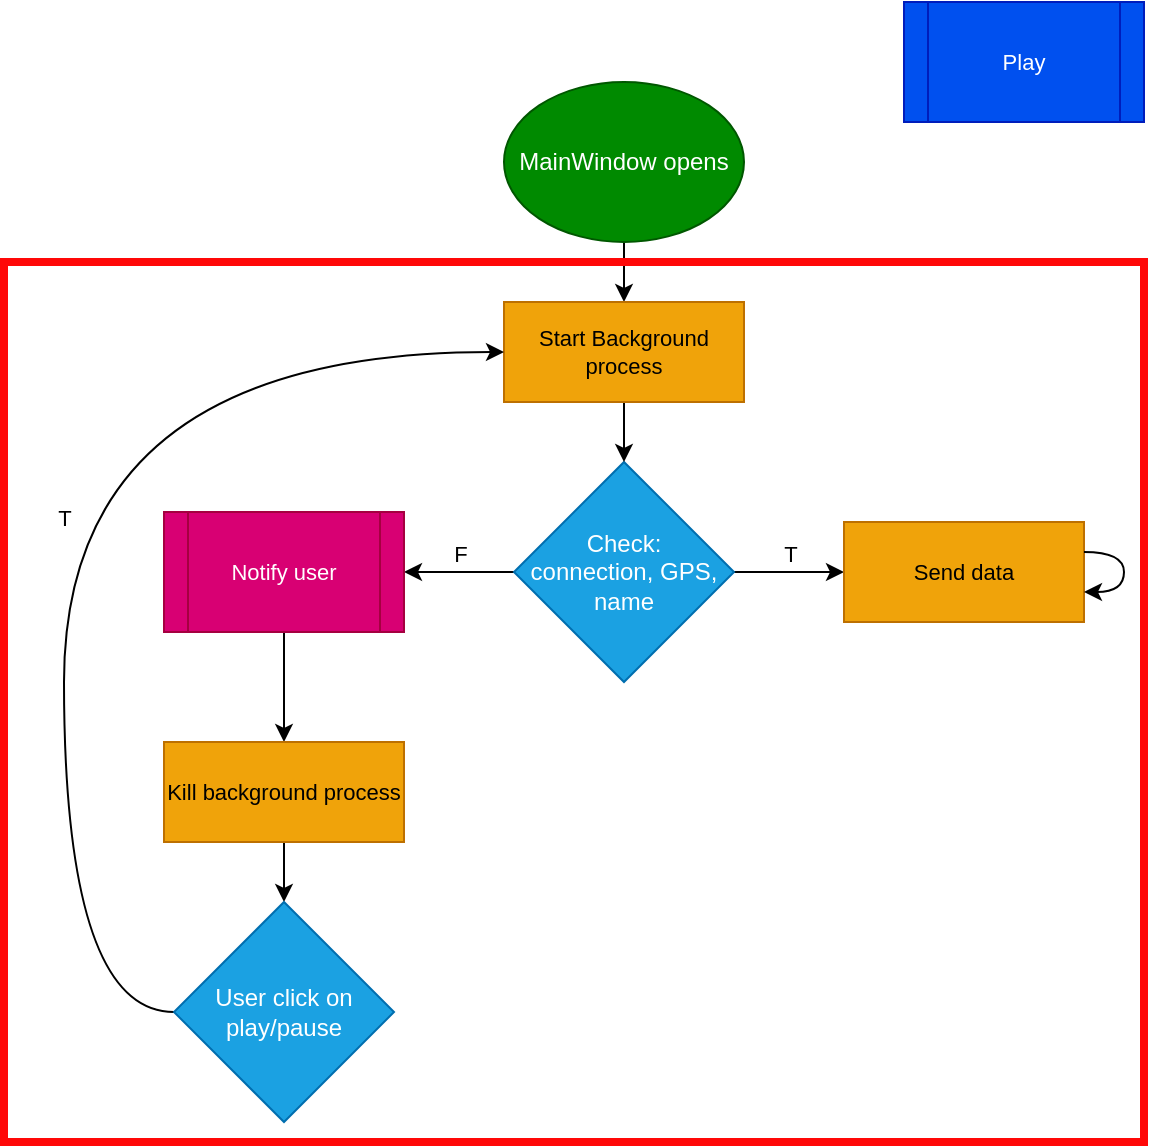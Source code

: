 <mxfile version="20.3.0" type="device"><diagram id="DBMoMUnZOx1zr8DFoaUo" name="Page-1"><mxGraphModel dx="813" dy="490" grid="1" gridSize="10" guides="1" tooltips="1" connect="1" arrows="1" fold="1" page="1" pageScale="1" pageWidth="827" pageHeight="1169" math="0" shadow="0"><root><mxCell id="0"/><mxCell id="1" parent="0"/><mxCell id="0HvbyGGWdgRDUqIk5MkT-3" style="edgeStyle=orthogonalEdgeStyle;rounded=0;orthogonalLoop=1;jettySize=auto;html=1;curved=1;" edge="1" parent="1" source="STVYaMTBHg9jzTKRtDMq-1" target="0HvbyGGWdgRDUqIk5MkT-14"><mxGeometry relative="1" as="geometry"><mxPoint x="380" y="280" as="targetPoint"/></mxGeometry></mxCell><mxCell id="STVYaMTBHg9jzTKRtDMq-1" value="MainWindow opens" style="ellipse;whiteSpace=wrap;html=1;fillColor=#008a00;fontColor=#ffffff;strokeColor=#005700;" parent="1" vertex="1"><mxGeometry x="320" y="140" width="120" height="80" as="geometry"/></mxCell><mxCell id="0HvbyGGWdgRDUqIk5MkT-7" value="F" style="edgeStyle=orthogonalEdgeStyle;shape=connector;curved=1;rounded=0;orthogonalLoop=1;jettySize=auto;html=1;labelBackgroundColor=default;strokeColor=default;fontFamily=Helvetica;fontSize=11;fontColor=default;endArrow=classic;labelPosition=center;verticalLabelPosition=top;align=center;verticalAlign=bottom;entryX=1;entryY=0.5;entryDx=0;entryDy=0;" edge="1" parent="1" source="0HvbyGGWdgRDUqIk5MkT-5"><mxGeometry relative="1" as="geometry"><mxPoint x="270" y="385" as="targetPoint"/></mxGeometry></mxCell><mxCell id="0HvbyGGWdgRDUqIk5MkT-22" value="T" style="edgeStyle=orthogonalEdgeStyle;shape=connector;curved=1;rounded=0;orthogonalLoop=1;jettySize=auto;html=1;labelBackgroundColor=default;strokeColor=default;fontFamily=Helvetica;fontSize=11;fontColor=default;endArrow=classic;entryX=0;entryY=0.5;entryDx=0;entryDy=0;verticalAlign=bottom;" edge="1" parent="1" source="0HvbyGGWdgRDUqIk5MkT-5" target="0HvbyGGWdgRDUqIk5MkT-23"><mxGeometry relative="1" as="geometry"><mxPoint x="445.029" y="385.029" as="targetPoint"/></mxGeometry></mxCell><mxCell id="0HvbyGGWdgRDUqIk5MkT-5" value="&lt;span style=&quot;font-size: 12px;&quot;&gt;Check:&lt;/span&gt;&lt;br style=&quot;font-size: 12px;&quot;&gt;&lt;span style=&quot;font-size: 12px;&quot;&gt;connection, GPS, name&lt;/span&gt;" style="rhombus;whiteSpace=wrap;html=1;strokeColor=#006EAF;fontFamily=Helvetica;fontSize=11;fontColor=#ffffff;fillColor=#1ba1e2;" vertex="1" parent="1"><mxGeometry x="325" y="330" width="110" height="110" as="geometry"/></mxCell><mxCell id="0HvbyGGWdgRDUqIk5MkT-17" style="edgeStyle=orthogonalEdgeStyle;shape=connector;curved=1;rounded=0;orthogonalLoop=1;jettySize=auto;html=1;entryX=0.5;entryY=0;entryDx=0;entryDy=0;labelBackgroundColor=default;strokeColor=default;fontFamily=Helvetica;fontSize=11;fontColor=default;endArrow=classic;" edge="1" parent="1" source="0HvbyGGWdgRDUqIk5MkT-14" target="0HvbyGGWdgRDUqIk5MkT-5"><mxGeometry relative="1" as="geometry"/></mxCell><mxCell id="0HvbyGGWdgRDUqIk5MkT-14" value="Start Background process" style="rounded=0;whiteSpace=wrap;html=1;strokeColor=#BD7000;fontFamily=Helvetica;fontSize=11;fontColor=#000000;fillColor=#f0a30a;" vertex="1" parent="1"><mxGeometry x="320" y="250" width="120" height="50" as="geometry"/></mxCell><mxCell id="0HvbyGGWdgRDUqIk5MkT-20" style="edgeStyle=orthogonalEdgeStyle;shape=connector;curved=1;rounded=0;orthogonalLoop=1;jettySize=auto;html=1;entryX=0.5;entryY=0;entryDx=0;entryDy=0;labelBackgroundColor=default;strokeColor=default;fontFamily=Helvetica;fontSize=11;fontColor=default;endArrow=classic;" edge="1" parent="1" source="0HvbyGGWdgRDUqIk5MkT-18" target="0HvbyGGWdgRDUqIk5MkT-19"><mxGeometry relative="1" as="geometry"/></mxCell><mxCell id="0HvbyGGWdgRDUqIk5MkT-18" value="Notify user" style="shape=process;whiteSpace=wrap;html=1;backgroundOutline=1;strokeColor=#A50040;fontFamily=Helvetica;fontSize=11;fontColor=#ffffff;fillColor=#d80073;" vertex="1" parent="1"><mxGeometry x="150" y="355" width="120" height="60" as="geometry"/></mxCell><mxCell id="0HvbyGGWdgRDUqIk5MkT-25" style="edgeStyle=orthogonalEdgeStyle;shape=connector;curved=1;rounded=0;orthogonalLoop=1;jettySize=auto;html=1;entryX=0.5;entryY=0;entryDx=0;entryDy=0;labelBackgroundColor=default;strokeColor=default;fontFamily=Helvetica;fontSize=11;fontColor=default;endArrow=classic;" edge="1" parent="1" source="0HvbyGGWdgRDUqIk5MkT-19" target="0HvbyGGWdgRDUqIk5MkT-24"><mxGeometry relative="1" as="geometry"/></mxCell><mxCell id="0HvbyGGWdgRDUqIk5MkT-19" value="Kill background process" style="rounded=0;whiteSpace=wrap;html=1;strokeColor=#BD7000;fontFamily=Helvetica;fontSize=11;fontColor=#000000;fillColor=#f0a30a;" vertex="1" parent="1"><mxGeometry x="150" y="470" width="120" height="50" as="geometry"/></mxCell><mxCell id="0HvbyGGWdgRDUqIk5MkT-23" value="Send data" style="rounded=0;whiteSpace=wrap;html=1;strokeColor=#BD7000;fontFamily=Helvetica;fontSize=11;fontColor=#000000;fillColor=#f0a30a;" vertex="1" parent="1"><mxGeometry x="490" y="360" width="120" height="50" as="geometry"/></mxCell><mxCell id="0HvbyGGWdgRDUqIk5MkT-26" value="T" style="edgeStyle=orthogonalEdgeStyle;shape=connector;curved=1;rounded=0;orthogonalLoop=1;jettySize=auto;html=1;entryX=0;entryY=0.5;entryDx=0;entryDy=0;labelBackgroundColor=default;strokeColor=default;fontFamily=Helvetica;fontSize=11;fontColor=default;endArrow=classic;" edge="1" parent="1" source="0HvbyGGWdgRDUqIk5MkT-24" target="0HvbyGGWdgRDUqIk5MkT-14"><mxGeometry relative="1" as="geometry"><Array as="points"><mxPoint x="100" y="605"/><mxPoint x="100" y="275"/></Array></mxGeometry></mxCell><mxCell id="0HvbyGGWdgRDUqIk5MkT-24" value="&lt;span style=&quot;font-size: 12px;&quot;&gt;User click on play/pause&lt;/span&gt;" style="rhombus;whiteSpace=wrap;html=1;strokeColor=#006EAF;fontFamily=Helvetica;fontSize=11;fontColor=#ffffff;fillColor=#1ba1e2;" vertex="1" parent="1"><mxGeometry x="155" y="550" width="110" height="110" as="geometry"/></mxCell><mxCell id="0HvbyGGWdgRDUqIk5MkT-28" style="edgeStyle=orthogonalEdgeStyle;shape=connector;curved=1;rounded=0;orthogonalLoop=1;jettySize=auto;html=1;labelBackgroundColor=default;strokeColor=default;fontFamily=Helvetica;fontSize=11;fontColor=default;endArrow=classic;" edge="1" parent="1" source="0HvbyGGWdgRDUqIk5MkT-23" target="0HvbyGGWdgRDUqIk5MkT-23"><mxGeometry relative="1" as="geometry"/></mxCell><mxCell id="0HvbyGGWdgRDUqIk5MkT-29" value="" style="rounded=0;whiteSpace=wrap;html=1;strokeColor=#FF0808;fontFamily=Helvetica;fontSize=11;fontColor=default;fillColor=none;strokeWidth=4;" vertex="1" parent="1"><mxGeometry x="70" y="230" width="570" height="440" as="geometry"/></mxCell><mxCell id="0HvbyGGWdgRDUqIk5MkT-30" value="Play" style="shape=process;whiteSpace=wrap;html=1;backgroundOutline=1;strokeColor=#001DBC;strokeWidth=1;fontFamily=Helvetica;fontSize=11;fontColor=#ffffff;fillColor=#0050ef;" vertex="1" parent="1"><mxGeometry x="520" y="100" width="120" height="60" as="geometry"/></mxCell></root></mxGraphModel></diagram></mxfile>